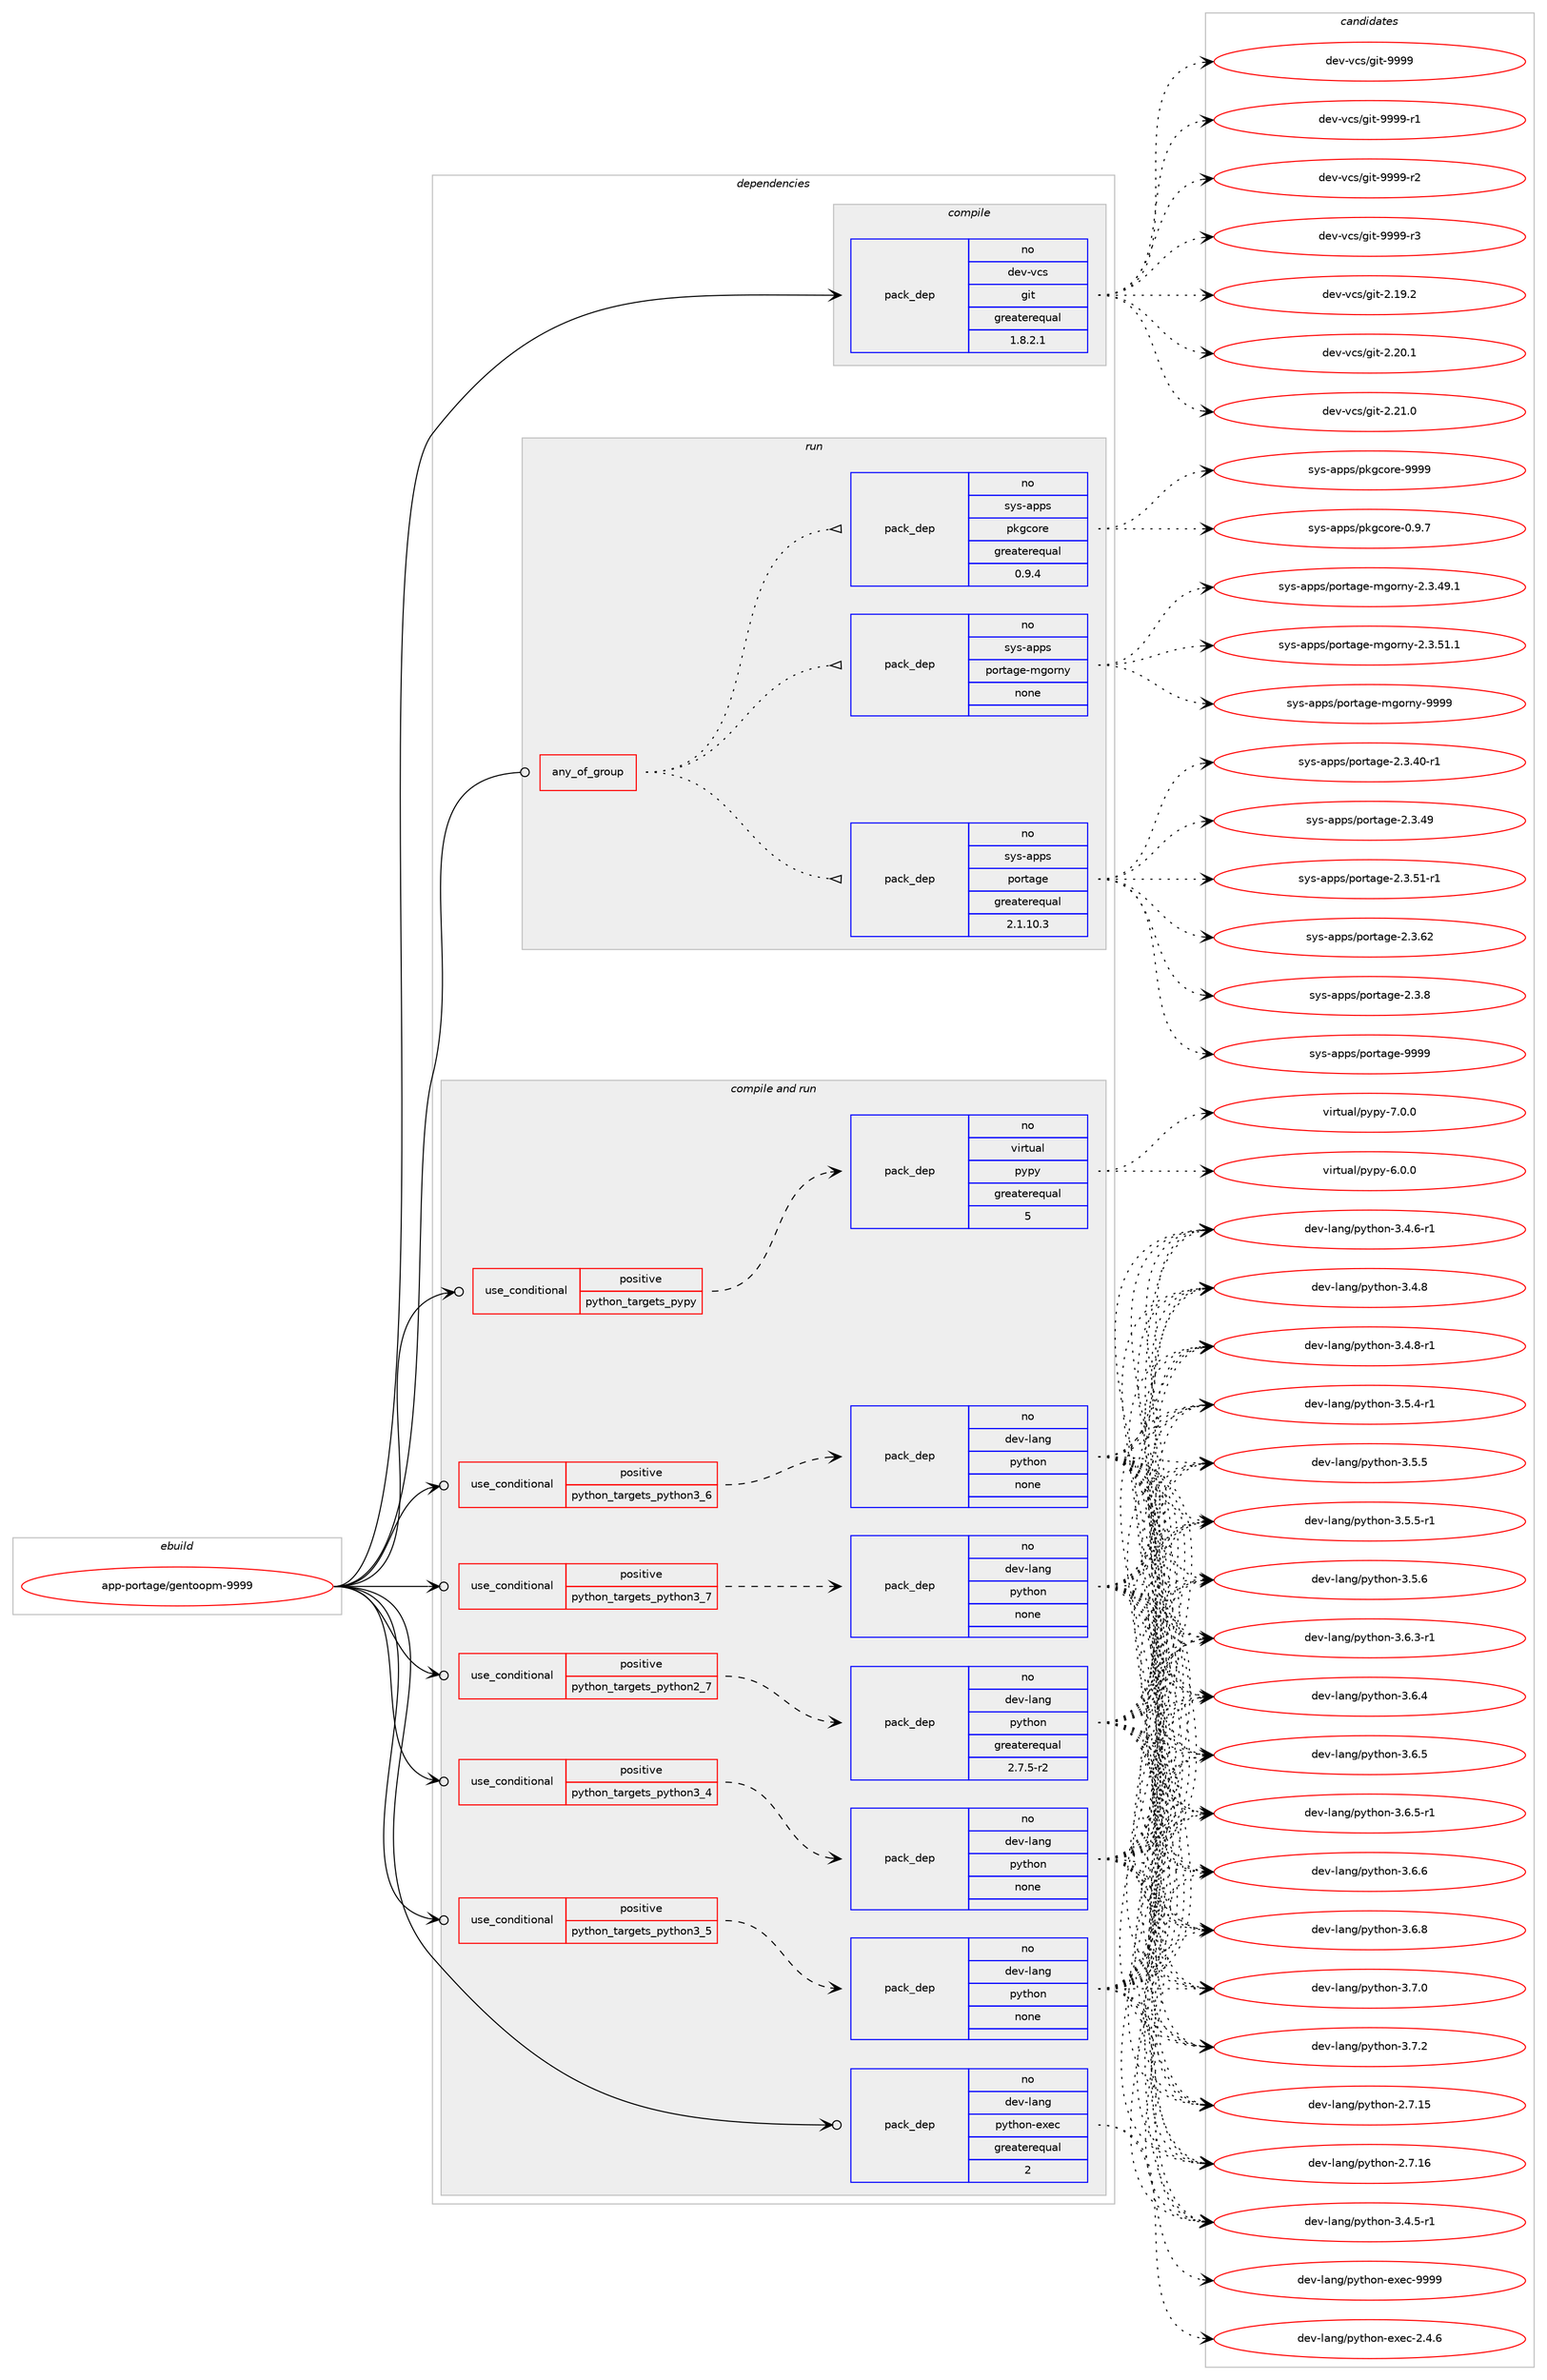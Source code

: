 digraph prolog {

# *************
# Graph options
# *************

newrank=true;
concentrate=true;
compound=true;
graph [rankdir=LR,fontname=Helvetica,fontsize=10,ranksep=1.5];#, ranksep=2.5, nodesep=0.2];
edge  [arrowhead=vee];
node  [fontname=Helvetica,fontsize=10];

# **********
# The ebuild
# **********

subgraph cluster_leftcol {
color=gray;
rank=same;
label=<<i>ebuild</i>>;
id [label="app-portage/gentoopm-9999", color=red, width=4, href="../app-portage/gentoopm-9999.svg"];
}

# ****************
# The dependencies
# ****************

subgraph cluster_midcol {
color=gray;
label=<<i>dependencies</i>>;
subgraph cluster_compile {
fillcolor="#eeeeee";
style=filled;
label=<<i>compile</i>>;
subgraph pack930710 {
dependency1305988 [label=<<TABLE BORDER="0" CELLBORDER="1" CELLSPACING="0" CELLPADDING="4" WIDTH="220"><TR><TD ROWSPAN="6" CELLPADDING="30">pack_dep</TD></TR><TR><TD WIDTH="110">no</TD></TR><TR><TD>dev-vcs</TD></TR><TR><TD>git</TD></TR><TR><TD>greaterequal</TD></TR><TR><TD>1.8.2.1</TD></TR></TABLE>>, shape=none, color=blue];
}
id:e -> dependency1305988:w [weight=20,style="solid",arrowhead="vee"];
}
subgraph cluster_compileandrun {
fillcolor="#eeeeee";
style=filled;
label=<<i>compile and run</i>>;
subgraph cond354891 {
dependency1305989 [label=<<TABLE BORDER="0" CELLBORDER="1" CELLSPACING="0" CELLPADDING="4"><TR><TD ROWSPAN="3" CELLPADDING="10">use_conditional</TD></TR><TR><TD>positive</TD></TR><TR><TD>python_targets_pypy</TD></TR></TABLE>>, shape=none, color=red];
subgraph pack930711 {
dependency1305990 [label=<<TABLE BORDER="0" CELLBORDER="1" CELLSPACING="0" CELLPADDING="4" WIDTH="220"><TR><TD ROWSPAN="6" CELLPADDING="30">pack_dep</TD></TR><TR><TD WIDTH="110">no</TD></TR><TR><TD>virtual</TD></TR><TR><TD>pypy</TD></TR><TR><TD>greaterequal</TD></TR><TR><TD>5</TD></TR></TABLE>>, shape=none, color=blue];
}
dependency1305989:e -> dependency1305990:w [weight=20,style="dashed",arrowhead="vee"];
}
id:e -> dependency1305989:w [weight=20,style="solid",arrowhead="odotvee"];
subgraph cond354892 {
dependency1305991 [label=<<TABLE BORDER="0" CELLBORDER="1" CELLSPACING="0" CELLPADDING="4"><TR><TD ROWSPAN="3" CELLPADDING="10">use_conditional</TD></TR><TR><TD>positive</TD></TR><TR><TD>python_targets_python2_7</TD></TR></TABLE>>, shape=none, color=red];
subgraph pack930712 {
dependency1305992 [label=<<TABLE BORDER="0" CELLBORDER="1" CELLSPACING="0" CELLPADDING="4" WIDTH="220"><TR><TD ROWSPAN="6" CELLPADDING="30">pack_dep</TD></TR><TR><TD WIDTH="110">no</TD></TR><TR><TD>dev-lang</TD></TR><TR><TD>python</TD></TR><TR><TD>greaterequal</TD></TR><TR><TD>2.7.5-r2</TD></TR></TABLE>>, shape=none, color=blue];
}
dependency1305991:e -> dependency1305992:w [weight=20,style="dashed",arrowhead="vee"];
}
id:e -> dependency1305991:w [weight=20,style="solid",arrowhead="odotvee"];
subgraph cond354893 {
dependency1305993 [label=<<TABLE BORDER="0" CELLBORDER="1" CELLSPACING="0" CELLPADDING="4"><TR><TD ROWSPAN="3" CELLPADDING="10">use_conditional</TD></TR><TR><TD>positive</TD></TR><TR><TD>python_targets_python3_4</TD></TR></TABLE>>, shape=none, color=red];
subgraph pack930713 {
dependency1305994 [label=<<TABLE BORDER="0" CELLBORDER="1" CELLSPACING="0" CELLPADDING="4" WIDTH="220"><TR><TD ROWSPAN="6" CELLPADDING="30">pack_dep</TD></TR><TR><TD WIDTH="110">no</TD></TR><TR><TD>dev-lang</TD></TR><TR><TD>python</TD></TR><TR><TD>none</TD></TR><TR><TD></TD></TR></TABLE>>, shape=none, color=blue];
}
dependency1305993:e -> dependency1305994:w [weight=20,style="dashed",arrowhead="vee"];
}
id:e -> dependency1305993:w [weight=20,style="solid",arrowhead="odotvee"];
subgraph cond354894 {
dependency1305995 [label=<<TABLE BORDER="0" CELLBORDER="1" CELLSPACING="0" CELLPADDING="4"><TR><TD ROWSPAN="3" CELLPADDING="10">use_conditional</TD></TR><TR><TD>positive</TD></TR><TR><TD>python_targets_python3_5</TD></TR></TABLE>>, shape=none, color=red];
subgraph pack930714 {
dependency1305996 [label=<<TABLE BORDER="0" CELLBORDER="1" CELLSPACING="0" CELLPADDING="4" WIDTH="220"><TR><TD ROWSPAN="6" CELLPADDING="30">pack_dep</TD></TR><TR><TD WIDTH="110">no</TD></TR><TR><TD>dev-lang</TD></TR><TR><TD>python</TD></TR><TR><TD>none</TD></TR><TR><TD></TD></TR></TABLE>>, shape=none, color=blue];
}
dependency1305995:e -> dependency1305996:w [weight=20,style="dashed",arrowhead="vee"];
}
id:e -> dependency1305995:w [weight=20,style="solid",arrowhead="odotvee"];
subgraph cond354895 {
dependency1305997 [label=<<TABLE BORDER="0" CELLBORDER="1" CELLSPACING="0" CELLPADDING="4"><TR><TD ROWSPAN="3" CELLPADDING="10">use_conditional</TD></TR><TR><TD>positive</TD></TR><TR><TD>python_targets_python3_6</TD></TR></TABLE>>, shape=none, color=red];
subgraph pack930715 {
dependency1305998 [label=<<TABLE BORDER="0" CELLBORDER="1" CELLSPACING="0" CELLPADDING="4" WIDTH="220"><TR><TD ROWSPAN="6" CELLPADDING="30">pack_dep</TD></TR><TR><TD WIDTH="110">no</TD></TR><TR><TD>dev-lang</TD></TR><TR><TD>python</TD></TR><TR><TD>none</TD></TR><TR><TD></TD></TR></TABLE>>, shape=none, color=blue];
}
dependency1305997:e -> dependency1305998:w [weight=20,style="dashed",arrowhead="vee"];
}
id:e -> dependency1305997:w [weight=20,style="solid",arrowhead="odotvee"];
subgraph cond354896 {
dependency1305999 [label=<<TABLE BORDER="0" CELLBORDER="1" CELLSPACING="0" CELLPADDING="4"><TR><TD ROWSPAN="3" CELLPADDING="10">use_conditional</TD></TR><TR><TD>positive</TD></TR><TR><TD>python_targets_python3_7</TD></TR></TABLE>>, shape=none, color=red];
subgraph pack930716 {
dependency1306000 [label=<<TABLE BORDER="0" CELLBORDER="1" CELLSPACING="0" CELLPADDING="4" WIDTH="220"><TR><TD ROWSPAN="6" CELLPADDING="30">pack_dep</TD></TR><TR><TD WIDTH="110">no</TD></TR><TR><TD>dev-lang</TD></TR><TR><TD>python</TD></TR><TR><TD>none</TD></TR><TR><TD></TD></TR></TABLE>>, shape=none, color=blue];
}
dependency1305999:e -> dependency1306000:w [weight=20,style="dashed",arrowhead="vee"];
}
id:e -> dependency1305999:w [weight=20,style="solid",arrowhead="odotvee"];
subgraph pack930717 {
dependency1306001 [label=<<TABLE BORDER="0" CELLBORDER="1" CELLSPACING="0" CELLPADDING="4" WIDTH="220"><TR><TD ROWSPAN="6" CELLPADDING="30">pack_dep</TD></TR><TR><TD WIDTH="110">no</TD></TR><TR><TD>dev-lang</TD></TR><TR><TD>python-exec</TD></TR><TR><TD>greaterequal</TD></TR><TR><TD>2</TD></TR></TABLE>>, shape=none, color=blue];
}
id:e -> dependency1306001:w [weight=20,style="solid",arrowhead="odotvee"];
}
subgraph cluster_run {
fillcolor="#eeeeee";
style=filled;
label=<<i>run</i>>;
subgraph any19845 {
dependency1306002 [label=<<TABLE BORDER="0" CELLBORDER="1" CELLSPACING="0" CELLPADDING="4"><TR><TD CELLPADDING="10">any_of_group</TD></TR></TABLE>>, shape=none, color=red];subgraph pack930718 {
dependency1306003 [label=<<TABLE BORDER="0" CELLBORDER="1" CELLSPACING="0" CELLPADDING="4" WIDTH="220"><TR><TD ROWSPAN="6" CELLPADDING="30">pack_dep</TD></TR><TR><TD WIDTH="110">no</TD></TR><TR><TD>sys-apps</TD></TR><TR><TD>pkgcore</TD></TR><TR><TD>greaterequal</TD></TR><TR><TD>0.9.4</TD></TR></TABLE>>, shape=none, color=blue];
}
dependency1306002:e -> dependency1306003:w [weight=20,style="dotted",arrowhead="oinv"];
subgraph pack930719 {
dependency1306004 [label=<<TABLE BORDER="0" CELLBORDER="1" CELLSPACING="0" CELLPADDING="4" WIDTH="220"><TR><TD ROWSPAN="6" CELLPADDING="30">pack_dep</TD></TR><TR><TD WIDTH="110">no</TD></TR><TR><TD>sys-apps</TD></TR><TR><TD>portage</TD></TR><TR><TD>greaterequal</TD></TR><TR><TD>2.1.10.3</TD></TR></TABLE>>, shape=none, color=blue];
}
dependency1306002:e -> dependency1306004:w [weight=20,style="dotted",arrowhead="oinv"];
subgraph pack930720 {
dependency1306005 [label=<<TABLE BORDER="0" CELLBORDER="1" CELLSPACING="0" CELLPADDING="4" WIDTH="220"><TR><TD ROWSPAN="6" CELLPADDING="30">pack_dep</TD></TR><TR><TD WIDTH="110">no</TD></TR><TR><TD>sys-apps</TD></TR><TR><TD>portage-mgorny</TD></TR><TR><TD>none</TD></TR><TR><TD></TD></TR></TABLE>>, shape=none, color=blue];
}
dependency1306002:e -> dependency1306005:w [weight=20,style="dotted",arrowhead="oinv"];
}
id:e -> dependency1306002:w [weight=20,style="solid",arrowhead="odot"];
}
}

# **************
# The candidates
# **************

subgraph cluster_choices {
rank=same;
color=gray;
label=<<i>candidates</i>>;

subgraph choice930710 {
color=black;
nodesep=1;
choice10010111845118991154710310511645504649574650 [label="dev-vcs/git-2.19.2", color=red, width=4,href="../dev-vcs/git-2.19.2.svg"];
choice10010111845118991154710310511645504650484649 [label="dev-vcs/git-2.20.1", color=red, width=4,href="../dev-vcs/git-2.20.1.svg"];
choice10010111845118991154710310511645504650494648 [label="dev-vcs/git-2.21.0", color=red, width=4,href="../dev-vcs/git-2.21.0.svg"];
choice1001011184511899115471031051164557575757 [label="dev-vcs/git-9999", color=red, width=4,href="../dev-vcs/git-9999.svg"];
choice10010111845118991154710310511645575757574511449 [label="dev-vcs/git-9999-r1", color=red, width=4,href="../dev-vcs/git-9999-r1.svg"];
choice10010111845118991154710310511645575757574511450 [label="dev-vcs/git-9999-r2", color=red, width=4,href="../dev-vcs/git-9999-r2.svg"];
choice10010111845118991154710310511645575757574511451 [label="dev-vcs/git-9999-r3", color=red, width=4,href="../dev-vcs/git-9999-r3.svg"];
dependency1305988:e -> choice10010111845118991154710310511645504649574650:w [style=dotted,weight="100"];
dependency1305988:e -> choice10010111845118991154710310511645504650484649:w [style=dotted,weight="100"];
dependency1305988:e -> choice10010111845118991154710310511645504650494648:w [style=dotted,weight="100"];
dependency1305988:e -> choice1001011184511899115471031051164557575757:w [style=dotted,weight="100"];
dependency1305988:e -> choice10010111845118991154710310511645575757574511449:w [style=dotted,weight="100"];
dependency1305988:e -> choice10010111845118991154710310511645575757574511450:w [style=dotted,weight="100"];
dependency1305988:e -> choice10010111845118991154710310511645575757574511451:w [style=dotted,weight="100"];
}
subgraph choice930711 {
color=black;
nodesep=1;
choice1181051141161179710847112121112121455446484648 [label="virtual/pypy-6.0.0", color=red, width=4,href="../virtual/pypy-6.0.0.svg"];
choice1181051141161179710847112121112121455546484648 [label="virtual/pypy-7.0.0", color=red, width=4,href="../virtual/pypy-7.0.0.svg"];
dependency1305990:e -> choice1181051141161179710847112121112121455446484648:w [style=dotted,weight="100"];
dependency1305990:e -> choice1181051141161179710847112121112121455546484648:w [style=dotted,weight="100"];
}
subgraph choice930712 {
color=black;
nodesep=1;
choice10010111845108971101034711212111610411111045504655464953 [label="dev-lang/python-2.7.15", color=red, width=4,href="../dev-lang/python-2.7.15.svg"];
choice10010111845108971101034711212111610411111045504655464954 [label="dev-lang/python-2.7.16", color=red, width=4,href="../dev-lang/python-2.7.16.svg"];
choice1001011184510897110103471121211161041111104551465246534511449 [label="dev-lang/python-3.4.5-r1", color=red, width=4,href="../dev-lang/python-3.4.5-r1.svg"];
choice1001011184510897110103471121211161041111104551465246544511449 [label="dev-lang/python-3.4.6-r1", color=red, width=4,href="../dev-lang/python-3.4.6-r1.svg"];
choice100101118451089711010347112121116104111110455146524656 [label="dev-lang/python-3.4.8", color=red, width=4,href="../dev-lang/python-3.4.8.svg"];
choice1001011184510897110103471121211161041111104551465246564511449 [label="dev-lang/python-3.4.8-r1", color=red, width=4,href="../dev-lang/python-3.4.8-r1.svg"];
choice1001011184510897110103471121211161041111104551465346524511449 [label="dev-lang/python-3.5.4-r1", color=red, width=4,href="../dev-lang/python-3.5.4-r1.svg"];
choice100101118451089711010347112121116104111110455146534653 [label="dev-lang/python-3.5.5", color=red, width=4,href="../dev-lang/python-3.5.5.svg"];
choice1001011184510897110103471121211161041111104551465346534511449 [label="dev-lang/python-3.5.5-r1", color=red, width=4,href="../dev-lang/python-3.5.5-r1.svg"];
choice100101118451089711010347112121116104111110455146534654 [label="dev-lang/python-3.5.6", color=red, width=4,href="../dev-lang/python-3.5.6.svg"];
choice1001011184510897110103471121211161041111104551465446514511449 [label="dev-lang/python-3.6.3-r1", color=red, width=4,href="../dev-lang/python-3.6.3-r1.svg"];
choice100101118451089711010347112121116104111110455146544652 [label="dev-lang/python-3.6.4", color=red, width=4,href="../dev-lang/python-3.6.4.svg"];
choice100101118451089711010347112121116104111110455146544653 [label="dev-lang/python-3.6.5", color=red, width=4,href="../dev-lang/python-3.6.5.svg"];
choice1001011184510897110103471121211161041111104551465446534511449 [label="dev-lang/python-3.6.5-r1", color=red, width=4,href="../dev-lang/python-3.6.5-r1.svg"];
choice100101118451089711010347112121116104111110455146544654 [label="dev-lang/python-3.6.6", color=red, width=4,href="../dev-lang/python-3.6.6.svg"];
choice100101118451089711010347112121116104111110455146544656 [label="dev-lang/python-3.6.8", color=red, width=4,href="../dev-lang/python-3.6.8.svg"];
choice100101118451089711010347112121116104111110455146554648 [label="dev-lang/python-3.7.0", color=red, width=4,href="../dev-lang/python-3.7.0.svg"];
choice100101118451089711010347112121116104111110455146554650 [label="dev-lang/python-3.7.2", color=red, width=4,href="../dev-lang/python-3.7.2.svg"];
dependency1305992:e -> choice10010111845108971101034711212111610411111045504655464953:w [style=dotted,weight="100"];
dependency1305992:e -> choice10010111845108971101034711212111610411111045504655464954:w [style=dotted,weight="100"];
dependency1305992:e -> choice1001011184510897110103471121211161041111104551465246534511449:w [style=dotted,weight="100"];
dependency1305992:e -> choice1001011184510897110103471121211161041111104551465246544511449:w [style=dotted,weight="100"];
dependency1305992:e -> choice100101118451089711010347112121116104111110455146524656:w [style=dotted,weight="100"];
dependency1305992:e -> choice1001011184510897110103471121211161041111104551465246564511449:w [style=dotted,weight="100"];
dependency1305992:e -> choice1001011184510897110103471121211161041111104551465346524511449:w [style=dotted,weight="100"];
dependency1305992:e -> choice100101118451089711010347112121116104111110455146534653:w [style=dotted,weight="100"];
dependency1305992:e -> choice1001011184510897110103471121211161041111104551465346534511449:w [style=dotted,weight="100"];
dependency1305992:e -> choice100101118451089711010347112121116104111110455146534654:w [style=dotted,weight="100"];
dependency1305992:e -> choice1001011184510897110103471121211161041111104551465446514511449:w [style=dotted,weight="100"];
dependency1305992:e -> choice100101118451089711010347112121116104111110455146544652:w [style=dotted,weight="100"];
dependency1305992:e -> choice100101118451089711010347112121116104111110455146544653:w [style=dotted,weight="100"];
dependency1305992:e -> choice1001011184510897110103471121211161041111104551465446534511449:w [style=dotted,weight="100"];
dependency1305992:e -> choice100101118451089711010347112121116104111110455146544654:w [style=dotted,weight="100"];
dependency1305992:e -> choice100101118451089711010347112121116104111110455146544656:w [style=dotted,weight="100"];
dependency1305992:e -> choice100101118451089711010347112121116104111110455146554648:w [style=dotted,weight="100"];
dependency1305992:e -> choice100101118451089711010347112121116104111110455146554650:w [style=dotted,weight="100"];
}
subgraph choice930713 {
color=black;
nodesep=1;
choice10010111845108971101034711212111610411111045504655464953 [label="dev-lang/python-2.7.15", color=red, width=4,href="../dev-lang/python-2.7.15.svg"];
choice10010111845108971101034711212111610411111045504655464954 [label="dev-lang/python-2.7.16", color=red, width=4,href="../dev-lang/python-2.7.16.svg"];
choice1001011184510897110103471121211161041111104551465246534511449 [label="dev-lang/python-3.4.5-r1", color=red, width=4,href="../dev-lang/python-3.4.5-r1.svg"];
choice1001011184510897110103471121211161041111104551465246544511449 [label="dev-lang/python-3.4.6-r1", color=red, width=4,href="../dev-lang/python-3.4.6-r1.svg"];
choice100101118451089711010347112121116104111110455146524656 [label="dev-lang/python-3.4.8", color=red, width=4,href="../dev-lang/python-3.4.8.svg"];
choice1001011184510897110103471121211161041111104551465246564511449 [label="dev-lang/python-3.4.8-r1", color=red, width=4,href="../dev-lang/python-3.4.8-r1.svg"];
choice1001011184510897110103471121211161041111104551465346524511449 [label="dev-lang/python-3.5.4-r1", color=red, width=4,href="../dev-lang/python-3.5.4-r1.svg"];
choice100101118451089711010347112121116104111110455146534653 [label="dev-lang/python-3.5.5", color=red, width=4,href="../dev-lang/python-3.5.5.svg"];
choice1001011184510897110103471121211161041111104551465346534511449 [label="dev-lang/python-3.5.5-r1", color=red, width=4,href="../dev-lang/python-3.5.5-r1.svg"];
choice100101118451089711010347112121116104111110455146534654 [label="dev-lang/python-3.5.6", color=red, width=4,href="../dev-lang/python-3.5.6.svg"];
choice1001011184510897110103471121211161041111104551465446514511449 [label="dev-lang/python-3.6.3-r1", color=red, width=4,href="../dev-lang/python-3.6.3-r1.svg"];
choice100101118451089711010347112121116104111110455146544652 [label="dev-lang/python-3.6.4", color=red, width=4,href="../dev-lang/python-3.6.4.svg"];
choice100101118451089711010347112121116104111110455146544653 [label="dev-lang/python-3.6.5", color=red, width=4,href="../dev-lang/python-3.6.5.svg"];
choice1001011184510897110103471121211161041111104551465446534511449 [label="dev-lang/python-3.6.5-r1", color=red, width=4,href="../dev-lang/python-3.6.5-r1.svg"];
choice100101118451089711010347112121116104111110455146544654 [label="dev-lang/python-3.6.6", color=red, width=4,href="../dev-lang/python-3.6.6.svg"];
choice100101118451089711010347112121116104111110455146544656 [label="dev-lang/python-3.6.8", color=red, width=4,href="../dev-lang/python-3.6.8.svg"];
choice100101118451089711010347112121116104111110455146554648 [label="dev-lang/python-3.7.0", color=red, width=4,href="../dev-lang/python-3.7.0.svg"];
choice100101118451089711010347112121116104111110455146554650 [label="dev-lang/python-3.7.2", color=red, width=4,href="../dev-lang/python-3.7.2.svg"];
dependency1305994:e -> choice10010111845108971101034711212111610411111045504655464953:w [style=dotted,weight="100"];
dependency1305994:e -> choice10010111845108971101034711212111610411111045504655464954:w [style=dotted,weight="100"];
dependency1305994:e -> choice1001011184510897110103471121211161041111104551465246534511449:w [style=dotted,weight="100"];
dependency1305994:e -> choice1001011184510897110103471121211161041111104551465246544511449:w [style=dotted,weight="100"];
dependency1305994:e -> choice100101118451089711010347112121116104111110455146524656:w [style=dotted,weight="100"];
dependency1305994:e -> choice1001011184510897110103471121211161041111104551465246564511449:w [style=dotted,weight="100"];
dependency1305994:e -> choice1001011184510897110103471121211161041111104551465346524511449:w [style=dotted,weight="100"];
dependency1305994:e -> choice100101118451089711010347112121116104111110455146534653:w [style=dotted,weight="100"];
dependency1305994:e -> choice1001011184510897110103471121211161041111104551465346534511449:w [style=dotted,weight="100"];
dependency1305994:e -> choice100101118451089711010347112121116104111110455146534654:w [style=dotted,weight="100"];
dependency1305994:e -> choice1001011184510897110103471121211161041111104551465446514511449:w [style=dotted,weight="100"];
dependency1305994:e -> choice100101118451089711010347112121116104111110455146544652:w [style=dotted,weight="100"];
dependency1305994:e -> choice100101118451089711010347112121116104111110455146544653:w [style=dotted,weight="100"];
dependency1305994:e -> choice1001011184510897110103471121211161041111104551465446534511449:w [style=dotted,weight="100"];
dependency1305994:e -> choice100101118451089711010347112121116104111110455146544654:w [style=dotted,weight="100"];
dependency1305994:e -> choice100101118451089711010347112121116104111110455146544656:w [style=dotted,weight="100"];
dependency1305994:e -> choice100101118451089711010347112121116104111110455146554648:w [style=dotted,weight="100"];
dependency1305994:e -> choice100101118451089711010347112121116104111110455146554650:w [style=dotted,weight="100"];
}
subgraph choice930714 {
color=black;
nodesep=1;
choice10010111845108971101034711212111610411111045504655464953 [label="dev-lang/python-2.7.15", color=red, width=4,href="../dev-lang/python-2.7.15.svg"];
choice10010111845108971101034711212111610411111045504655464954 [label="dev-lang/python-2.7.16", color=red, width=4,href="../dev-lang/python-2.7.16.svg"];
choice1001011184510897110103471121211161041111104551465246534511449 [label="dev-lang/python-3.4.5-r1", color=red, width=4,href="../dev-lang/python-3.4.5-r1.svg"];
choice1001011184510897110103471121211161041111104551465246544511449 [label="dev-lang/python-3.4.6-r1", color=red, width=4,href="../dev-lang/python-3.4.6-r1.svg"];
choice100101118451089711010347112121116104111110455146524656 [label="dev-lang/python-3.4.8", color=red, width=4,href="../dev-lang/python-3.4.8.svg"];
choice1001011184510897110103471121211161041111104551465246564511449 [label="dev-lang/python-3.4.8-r1", color=red, width=4,href="../dev-lang/python-3.4.8-r1.svg"];
choice1001011184510897110103471121211161041111104551465346524511449 [label="dev-lang/python-3.5.4-r1", color=red, width=4,href="../dev-lang/python-3.5.4-r1.svg"];
choice100101118451089711010347112121116104111110455146534653 [label="dev-lang/python-3.5.5", color=red, width=4,href="../dev-lang/python-3.5.5.svg"];
choice1001011184510897110103471121211161041111104551465346534511449 [label="dev-lang/python-3.5.5-r1", color=red, width=4,href="../dev-lang/python-3.5.5-r1.svg"];
choice100101118451089711010347112121116104111110455146534654 [label="dev-lang/python-3.5.6", color=red, width=4,href="../dev-lang/python-3.5.6.svg"];
choice1001011184510897110103471121211161041111104551465446514511449 [label="dev-lang/python-3.6.3-r1", color=red, width=4,href="../dev-lang/python-3.6.3-r1.svg"];
choice100101118451089711010347112121116104111110455146544652 [label="dev-lang/python-3.6.4", color=red, width=4,href="../dev-lang/python-3.6.4.svg"];
choice100101118451089711010347112121116104111110455146544653 [label="dev-lang/python-3.6.5", color=red, width=4,href="../dev-lang/python-3.6.5.svg"];
choice1001011184510897110103471121211161041111104551465446534511449 [label="dev-lang/python-3.6.5-r1", color=red, width=4,href="../dev-lang/python-3.6.5-r1.svg"];
choice100101118451089711010347112121116104111110455146544654 [label="dev-lang/python-3.6.6", color=red, width=4,href="../dev-lang/python-3.6.6.svg"];
choice100101118451089711010347112121116104111110455146544656 [label="dev-lang/python-3.6.8", color=red, width=4,href="../dev-lang/python-3.6.8.svg"];
choice100101118451089711010347112121116104111110455146554648 [label="dev-lang/python-3.7.0", color=red, width=4,href="../dev-lang/python-3.7.0.svg"];
choice100101118451089711010347112121116104111110455146554650 [label="dev-lang/python-3.7.2", color=red, width=4,href="../dev-lang/python-3.7.2.svg"];
dependency1305996:e -> choice10010111845108971101034711212111610411111045504655464953:w [style=dotted,weight="100"];
dependency1305996:e -> choice10010111845108971101034711212111610411111045504655464954:w [style=dotted,weight="100"];
dependency1305996:e -> choice1001011184510897110103471121211161041111104551465246534511449:w [style=dotted,weight="100"];
dependency1305996:e -> choice1001011184510897110103471121211161041111104551465246544511449:w [style=dotted,weight="100"];
dependency1305996:e -> choice100101118451089711010347112121116104111110455146524656:w [style=dotted,weight="100"];
dependency1305996:e -> choice1001011184510897110103471121211161041111104551465246564511449:w [style=dotted,weight="100"];
dependency1305996:e -> choice1001011184510897110103471121211161041111104551465346524511449:w [style=dotted,weight="100"];
dependency1305996:e -> choice100101118451089711010347112121116104111110455146534653:w [style=dotted,weight="100"];
dependency1305996:e -> choice1001011184510897110103471121211161041111104551465346534511449:w [style=dotted,weight="100"];
dependency1305996:e -> choice100101118451089711010347112121116104111110455146534654:w [style=dotted,weight="100"];
dependency1305996:e -> choice1001011184510897110103471121211161041111104551465446514511449:w [style=dotted,weight="100"];
dependency1305996:e -> choice100101118451089711010347112121116104111110455146544652:w [style=dotted,weight="100"];
dependency1305996:e -> choice100101118451089711010347112121116104111110455146544653:w [style=dotted,weight="100"];
dependency1305996:e -> choice1001011184510897110103471121211161041111104551465446534511449:w [style=dotted,weight="100"];
dependency1305996:e -> choice100101118451089711010347112121116104111110455146544654:w [style=dotted,weight="100"];
dependency1305996:e -> choice100101118451089711010347112121116104111110455146544656:w [style=dotted,weight="100"];
dependency1305996:e -> choice100101118451089711010347112121116104111110455146554648:w [style=dotted,weight="100"];
dependency1305996:e -> choice100101118451089711010347112121116104111110455146554650:w [style=dotted,weight="100"];
}
subgraph choice930715 {
color=black;
nodesep=1;
choice10010111845108971101034711212111610411111045504655464953 [label="dev-lang/python-2.7.15", color=red, width=4,href="../dev-lang/python-2.7.15.svg"];
choice10010111845108971101034711212111610411111045504655464954 [label="dev-lang/python-2.7.16", color=red, width=4,href="../dev-lang/python-2.7.16.svg"];
choice1001011184510897110103471121211161041111104551465246534511449 [label="dev-lang/python-3.4.5-r1", color=red, width=4,href="../dev-lang/python-3.4.5-r1.svg"];
choice1001011184510897110103471121211161041111104551465246544511449 [label="dev-lang/python-3.4.6-r1", color=red, width=4,href="../dev-lang/python-3.4.6-r1.svg"];
choice100101118451089711010347112121116104111110455146524656 [label="dev-lang/python-3.4.8", color=red, width=4,href="../dev-lang/python-3.4.8.svg"];
choice1001011184510897110103471121211161041111104551465246564511449 [label="dev-lang/python-3.4.8-r1", color=red, width=4,href="../dev-lang/python-3.4.8-r1.svg"];
choice1001011184510897110103471121211161041111104551465346524511449 [label="dev-lang/python-3.5.4-r1", color=red, width=4,href="../dev-lang/python-3.5.4-r1.svg"];
choice100101118451089711010347112121116104111110455146534653 [label="dev-lang/python-3.5.5", color=red, width=4,href="../dev-lang/python-3.5.5.svg"];
choice1001011184510897110103471121211161041111104551465346534511449 [label="dev-lang/python-3.5.5-r1", color=red, width=4,href="../dev-lang/python-3.5.5-r1.svg"];
choice100101118451089711010347112121116104111110455146534654 [label="dev-lang/python-3.5.6", color=red, width=4,href="../dev-lang/python-3.5.6.svg"];
choice1001011184510897110103471121211161041111104551465446514511449 [label="dev-lang/python-3.6.3-r1", color=red, width=4,href="../dev-lang/python-3.6.3-r1.svg"];
choice100101118451089711010347112121116104111110455146544652 [label="dev-lang/python-3.6.4", color=red, width=4,href="../dev-lang/python-3.6.4.svg"];
choice100101118451089711010347112121116104111110455146544653 [label="dev-lang/python-3.6.5", color=red, width=4,href="../dev-lang/python-3.6.5.svg"];
choice1001011184510897110103471121211161041111104551465446534511449 [label="dev-lang/python-3.6.5-r1", color=red, width=4,href="../dev-lang/python-3.6.5-r1.svg"];
choice100101118451089711010347112121116104111110455146544654 [label="dev-lang/python-3.6.6", color=red, width=4,href="../dev-lang/python-3.6.6.svg"];
choice100101118451089711010347112121116104111110455146544656 [label="dev-lang/python-3.6.8", color=red, width=4,href="../dev-lang/python-3.6.8.svg"];
choice100101118451089711010347112121116104111110455146554648 [label="dev-lang/python-3.7.0", color=red, width=4,href="../dev-lang/python-3.7.0.svg"];
choice100101118451089711010347112121116104111110455146554650 [label="dev-lang/python-3.7.2", color=red, width=4,href="../dev-lang/python-3.7.2.svg"];
dependency1305998:e -> choice10010111845108971101034711212111610411111045504655464953:w [style=dotted,weight="100"];
dependency1305998:e -> choice10010111845108971101034711212111610411111045504655464954:w [style=dotted,weight="100"];
dependency1305998:e -> choice1001011184510897110103471121211161041111104551465246534511449:w [style=dotted,weight="100"];
dependency1305998:e -> choice1001011184510897110103471121211161041111104551465246544511449:w [style=dotted,weight="100"];
dependency1305998:e -> choice100101118451089711010347112121116104111110455146524656:w [style=dotted,weight="100"];
dependency1305998:e -> choice1001011184510897110103471121211161041111104551465246564511449:w [style=dotted,weight="100"];
dependency1305998:e -> choice1001011184510897110103471121211161041111104551465346524511449:w [style=dotted,weight="100"];
dependency1305998:e -> choice100101118451089711010347112121116104111110455146534653:w [style=dotted,weight="100"];
dependency1305998:e -> choice1001011184510897110103471121211161041111104551465346534511449:w [style=dotted,weight="100"];
dependency1305998:e -> choice100101118451089711010347112121116104111110455146534654:w [style=dotted,weight="100"];
dependency1305998:e -> choice1001011184510897110103471121211161041111104551465446514511449:w [style=dotted,weight="100"];
dependency1305998:e -> choice100101118451089711010347112121116104111110455146544652:w [style=dotted,weight="100"];
dependency1305998:e -> choice100101118451089711010347112121116104111110455146544653:w [style=dotted,weight="100"];
dependency1305998:e -> choice1001011184510897110103471121211161041111104551465446534511449:w [style=dotted,weight="100"];
dependency1305998:e -> choice100101118451089711010347112121116104111110455146544654:w [style=dotted,weight="100"];
dependency1305998:e -> choice100101118451089711010347112121116104111110455146544656:w [style=dotted,weight="100"];
dependency1305998:e -> choice100101118451089711010347112121116104111110455146554648:w [style=dotted,weight="100"];
dependency1305998:e -> choice100101118451089711010347112121116104111110455146554650:w [style=dotted,weight="100"];
}
subgraph choice930716 {
color=black;
nodesep=1;
choice10010111845108971101034711212111610411111045504655464953 [label="dev-lang/python-2.7.15", color=red, width=4,href="../dev-lang/python-2.7.15.svg"];
choice10010111845108971101034711212111610411111045504655464954 [label="dev-lang/python-2.7.16", color=red, width=4,href="../dev-lang/python-2.7.16.svg"];
choice1001011184510897110103471121211161041111104551465246534511449 [label="dev-lang/python-3.4.5-r1", color=red, width=4,href="../dev-lang/python-3.4.5-r1.svg"];
choice1001011184510897110103471121211161041111104551465246544511449 [label="dev-lang/python-3.4.6-r1", color=red, width=4,href="../dev-lang/python-3.4.6-r1.svg"];
choice100101118451089711010347112121116104111110455146524656 [label="dev-lang/python-3.4.8", color=red, width=4,href="../dev-lang/python-3.4.8.svg"];
choice1001011184510897110103471121211161041111104551465246564511449 [label="dev-lang/python-3.4.8-r1", color=red, width=4,href="../dev-lang/python-3.4.8-r1.svg"];
choice1001011184510897110103471121211161041111104551465346524511449 [label="dev-lang/python-3.5.4-r1", color=red, width=4,href="../dev-lang/python-3.5.4-r1.svg"];
choice100101118451089711010347112121116104111110455146534653 [label="dev-lang/python-3.5.5", color=red, width=4,href="../dev-lang/python-3.5.5.svg"];
choice1001011184510897110103471121211161041111104551465346534511449 [label="dev-lang/python-3.5.5-r1", color=red, width=4,href="../dev-lang/python-3.5.5-r1.svg"];
choice100101118451089711010347112121116104111110455146534654 [label="dev-lang/python-3.5.6", color=red, width=4,href="../dev-lang/python-3.5.6.svg"];
choice1001011184510897110103471121211161041111104551465446514511449 [label="dev-lang/python-3.6.3-r1", color=red, width=4,href="../dev-lang/python-3.6.3-r1.svg"];
choice100101118451089711010347112121116104111110455146544652 [label="dev-lang/python-3.6.4", color=red, width=4,href="../dev-lang/python-3.6.4.svg"];
choice100101118451089711010347112121116104111110455146544653 [label="dev-lang/python-3.6.5", color=red, width=4,href="../dev-lang/python-3.6.5.svg"];
choice1001011184510897110103471121211161041111104551465446534511449 [label="dev-lang/python-3.6.5-r1", color=red, width=4,href="../dev-lang/python-3.6.5-r1.svg"];
choice100101118451089711010347112121116104111110455146544654 [label="dev-lang/python-3.6.6", color=red, width=4,href="../dev-lang/python-3.6.6.svg"];
choice100101118451089711010347112121116104111110455146544656 [label="dev-lang/python-3.6.8", color=red, width=4,href="../dev-lang/python-3.6.8.svg"];
choice100101118451089711010347112121116104111110455146554648 [label="dev-lang/python-3.7.0", color=red, width=4,href="../dev-lang/python-3.7.0.svg"];
choice100101118451089711010347112121116104111110455146554650 [label="dev-lang/python-3.7.2", color=red, width=4,href="../dev-lang/python-3.7.2.svg"];
dependency1306000:e -> choice10010111845108971101034711212111610411111045504655464953:w [style=dotted,weight="100"];
dependency1306000:e -> choice10010111845108971101034711212111610411111045504655464954:w [style=dotted,weight="100"];
dependency1306000:e -> choice1001011184510897110103471121211161041111104551465246534511449:w [style=dotted,weight="100"];
dependency1306000:e -> choice1001011184510897110103471121211161041111104551465246544511449:w [style=dotted,weight="100"];
dependency1306000:e -> choice100101118451089711010347112121116104111110455146524656:w [style=dotted,weight="100"];
dependency1306000:e -> choice1001011184510897110103471121211161041111104551465246564511449:w [style=dotted,weight="100"];
dependency1306000:e -> choice1001011184510897110103471121211161041111104551465346524511449:w [style=dotted,weight="100"];
dependency1306000:e -> choice100101118451089711010347112121116104111110455146534653:w [style=dotted,weight="100"];
dependency1306000:e -> choice1001011184510897110103471121211161041111104551465346534511449:w [style=dotted,weight="100"];
dependency1306000:e -> choice100101118451089711010347112121116104111110455146534654:w [style=dotted,weight="100"];
dependency1306000:e -> choice1001011184510897110103471121211161041111104551465446514511449:w [style=dotted,weight="100"];
dependency1306000:e -> choice100101118451089711010347112121116104111110455146544652:w [style=dotted,weight="100"];
dependency1306000:e -> choice100101118451089711010347112121116104111110455146544653:w [style=dotted,weight="100"];
dependency1306000:e -> choice1001011184510897110103471121211161041111104551465446534511449:w [style=dotted,weight="100"];
dependency1306000:e -> choice100101118451089711010347112121116104111110455146544654:w [style=dotted,weight="100"];
dependency1306000:e -> choice100101118451089711010347112121116104111110455146544656:w [style=dotted,weight="100"];
dependency1306000:e -> choice100101118451089711010347112121116104111110455146554648:w [style=dotted,weight="100"];
dependency1306000:e -> choice100101118451089711010347112121116104111110455146554650:w [style=dotted,weight="100"];
}
subgraph choice930717 {
color=black;
nodesep=1;
choice1001011184510897110103471121211161041111104510112010199455046524654 [label="dev-lang/python-exec-2.4.6", color=red, width=4,href="../dev-lang/python-exec-2.4.6.svg"];
choice10010111845108971101034711212111610411111045101120101994557575757 [label="dev-lang/python-exec-9999", color=red, width=4,href="../dev-lang/python-exec-9999.svg"];
dependency1306001:e -> choice1001011184510897110103471121211161041111104510112010199455046524654:w [style=dotted,weight="100"];
dependency1306001:e -> choice10010111845108971101034711212111610411111045101120101994557575757:w [style=dotted,weight="100"];
}
subgraph choice930718 {
color=black;
nodesep=1;
choice11512111545971121121154711210710399111114101454846574655 [label="sys-apps/pkgcore-0.9.7", color=red, width=4,href="../sys-apps/pkgcore-0.9.7.svg"];
choice115121115459711211211547112107103991111141014557575757 [label="sys-apps/pkgcore-9999", color=red, width=4,href="../sys-apps/pkgcore-9999.svg"];
dependency1306003:e -> choice11512111545971121121154711210710399111114101454846574655:w [style=dotted,weight="100"];
dependency1306003:e -> choice115121115459711211211547112107103991111141014557575757:w [style=dotted,weight="100"];
}
subgraph choice930719 {
color=black;
nodesep=1;
choice11512111545971121121154711211111411697103101455046514652484511449 [label="sys-apps/portage-2.3.40-r1", color=red, width=4,href="../sys-apps/portage-2.3.40-r1.svg"];
choice1151211154597112112115471121111141169710310145504651465257 [label="sys-apps/portage-2.3.49", color=red, width=4,href="../sys-apps/portage-2.3.49.svg"];
choice11512111545971121121154711211111411697103101455046514653494511449 [label="sys-apps/portage-2.3.51-r1", color=red, width=4,href="../sys-apps/portage-2.3.51-r1.svg"];
choice1151211154597112112115471121111141169710310145504651465450 [label="sys-apps/portage-2.3.62", color=red, width=4,href="../sys-apps/portage-2.3.62.svg"];
choice11512111545971121121154711211111411697103101455046514656 [label="sys-apps/portage-2.3.8", color=red, width=4,href="../sys-apps/portage-2.3.8.svg"];
choice115121115459711211211547112111114116971031014557575757 [label="sys-apps/portage-9999", color=red, width=4,href="../sys-apps/portage-9999.svg"];
dependency1306004:e -> choice11512111545971121121154711211111411697103101455046514652484511449:w [style=dotted,weight="100"];
dependency1306004:e -> choice1151211154597112112115471121111141169710310145504651465257:w [style=dotted,weight="100"];
dependency1306004:e -> choice11512111545971121121154711211111411697103101455046514653494511449:w [style=dotted,weight="100"];
dependency1306004:e -> choice1151211154597112112115471121111141169710310145504651465450:w [style=dotted,weight="100"];
dependency1306004:e -> choice11512111545971121121154711211111411697103101455046514656:w [style=dotted,weight="100"];
dependency1306004:e -> choice115121115459711211211547112111114116971031014557575757:w [style=dotted,weight="100"];
}
subgraph choice930720 {
color=black;
nodesep=1;
choice1151211154597112112115471121111141169710310145109103111114110121455046514652574649 [label="sys-apps/portage-mgorny-2.3.49.1", color=red, width=4,href="../sys-apps/portage-mgorny-2.3.49.1.svg"];
choice1151211154597112112115471121111141169710310145109103111114110121455046514653494649 [label="sys-apps/portage-mgorny-2.3.51.1", color=red, width=4,href="../sys-apps/portage-mgorny-2.3.51.1.svg"];
choice11512111545971121121154711211111411697103101451091031111141101214557575757 [label="sys-apps/portage-mgorny-9999", color=red, width=4,href="../sys-apps/portage-mgorny-9999.svg"];
dependency1306005:e -> choice1151211154597112112115471121111141169710310145109103111114110121455046514652574649:w [style=dotted,weight="100"];
dependency1306005:e -> choice1151211154597112112115471121111141169710310145109103111114110121455046514653494649:w [style=dotted,weight="100"];
dependency1306005:e -> choice11512111545971121121154711211111411697103101451091031111141101214557575757:w [style=dotted,weight="100"];
}
}

}
